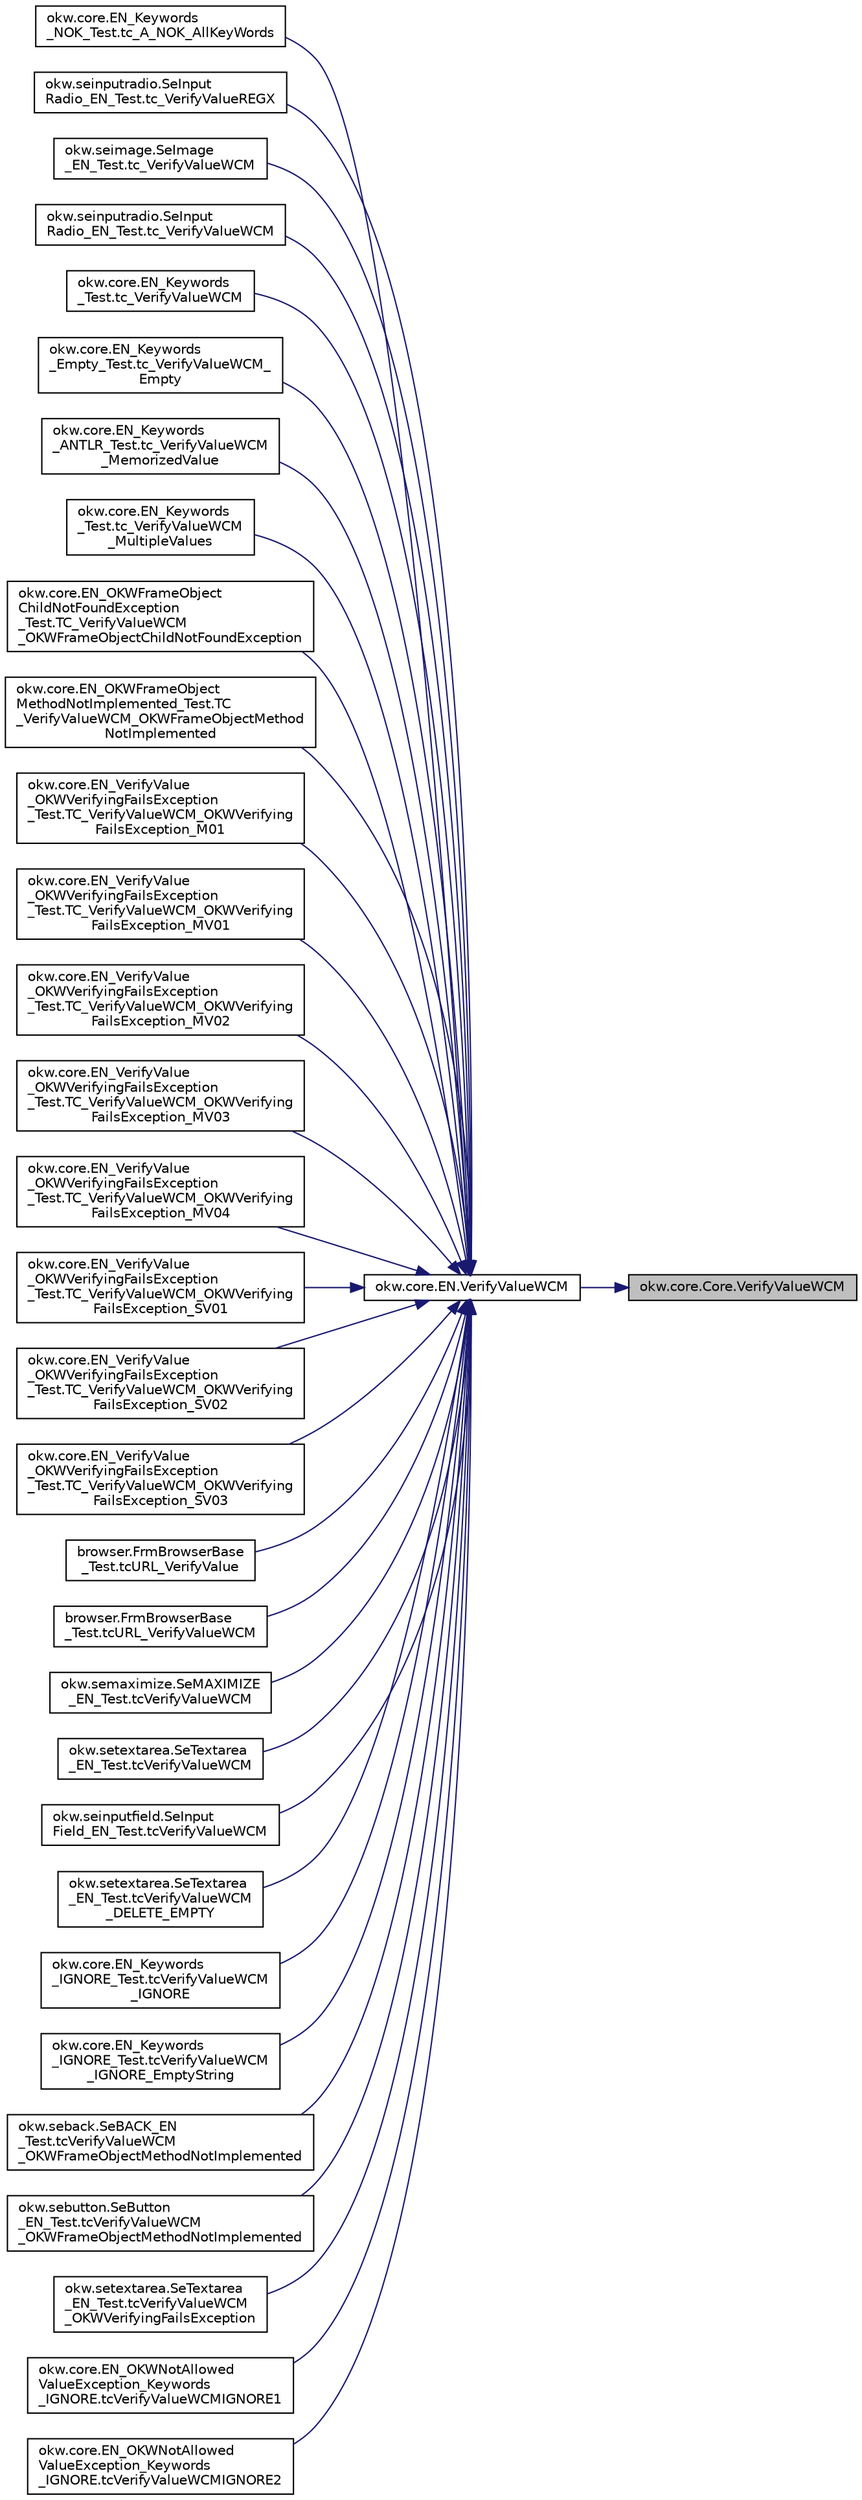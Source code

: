 digraph "okw.core.Core.VerifyValueWCM"
{
 // INTERACTIVE_SVG=YES
 // LATEX_PDF_SIZE
  edge [fontname="Helvetica",fontsize="10",labelfontname="Helvetica",labelfontsize="10"];
  node [fontname="Helvetica",fontsize="10",shape=record];
  rankdir="RL";
  Node1 [label="okw.core.Core.VerifyValueWCM",height=0.2,width=0.4,color="black", fillcolor="grey75", style="filled", fontcolor="black",tooltip="Prüft den Standardwert eines Objektes (in den meisten Fällen ist dies der angezeigte Text)."];
  Node1 -> Node2 [dir="back",color="midnightblue",fontsize="10",style="solid",fontname="Helvetica"];
  Node2 [label="okw.core.EN.VerifyValueWCM",height=0.2,width=0.4,color="black", fillcolor="white", style="filled",URL="$classokw_1_1core_1_1_e_n.html#acae40ba869cd9f7f36a967050f52c515",tooltip="Prüft den Standardwert eines Objektes (in den meisten Fällen ist dies der angezeigte Text)."];
  Node2 -> Node3 [dir="back",color="midnightblue",fontsize="10",style="solid",fontname="Helvetica"];
  Node3 [label="okw.core.EN_Keywords\l_NOK_Test.tc_A_NOK_AllKeyWords",height=0.2,width=0.4,color="black", fillcolor="white", style="filled",URL="$classokw_1_1core_1_1_e_n___keywords___n_o_k___test.html#accf1c3d2b1258a59b77ae759a7ee0aeb",tooltip="Prüft methoden aufruf für einen einfachen Click."];
  Node2 -> Node4 [dir="back",color="midnightblue",fontsize="10",style="solid",fontname="Helvetica"];
  Node4 [label="okw.seinputradio.SeInput\lRadio_EN_Test.tc_VerifyValueREGX",height=0.2,width=0.4,color="black", fillcolor="white", style="filled",URL="$classokw_1_1seinputradio_1_1_se_input_radio___e_n___test.html#a3e93cec1066d467148c391b38d85ed10",tooltip="Test des Schlüsselwortes VerifyValueREGX für den GUI-Adapter SeInputRadio."];
  Node2 -> Node5 [dir="back",color="midnightblue",fontsize="10",style="solid",fontname="Helvetica"];
  Node5 [label="okw.seimage.SeImage\l_EN_Test.tc_VerifyValueWCM",height=0.2,width=0.4,color="black", fillcolor="white", style="filled",URL="$classokw_1_1seimage_1_1_se_image___e_n___test.html#a210e209613a562483c3672e6755b1a21",tooltip="Prüft VerifyValueWCM für SeImage."];
  Node2 -> Node6 [dir="back",color="midnightblue",fontsize="10",style="solid",fontname="Helvetica"];
  Node6 [label="okw.seinputradio.SeInput\lRadio_EN_Test.tc_VerifyValueWCM",height=0.2,width=0.4,color="black", fillcolor="white", style="filled",URL="$classokw_1_1seinputradio_1_1_se_input_radio___e_n___test.html#a2f1b841738ac8e1b7a9fa86980930167",tooltip="Test des Schlüsselwortes VerifyValueWCM für den GUI-Adapter SeInputRadio."];
  Node2 -> Node7 [dir="back",color="midnightblue",fontsize="10",style="solid",fontname="Helvetica"];
  Node7 [label="okw.core.EN_Keywords\l_Test.tc_VerifyValueWCM",height=0.2,width=0.4,color="black", fillcolor="white", style="filled",URL="$classokw_1_1core_1_1_e_n___keywords___test.html#a58b68d3cc96183dd2ca9a4eee78fc409",tooltip=" "];
  Node2 -> Node8 [dir="back",color="midnightblue",fontsize="10",style="solid",fontname="Helvetica"];
  Node8 [label="okw.core.EN_Keywords\l_Empty_Test.tc_VerifyValueWCM_\lEmpty",height=0.2,width=0.4,color="black", fillcolor="white", style="filled",URL="$classokw_1_1core_1_1_e_n___keywords___empty___test.html#a083f77bd6fdf453e5fa50fd6795f48b3",tooltip="Prüft \"${EMPTY}\" für das Schlüsselwort VerifyValue(string,string)"];
  Node2 -> Node9 [dir="back",color="midnightblue",fontsize="10",style="solid",fontname="Helvetica"];
  Node9 [label="okw.core.EN_Keywords\l_ANTLR_Test.tc_VerifyValueWCM\l_MemorizedValue",height=0.2,width=0.4,color="black", fillcolor="white", style="filled",URL="$classokw_1_1core_1_1_e_n___keywords___a_n_t_l_r___test.html#af439c47a1f9b1e2547e659db69fec77a",tooltip=" "];
  Node2 -> Node10 [dir="back",color="midnightblue",fontsize="10",style="solid",fontname="Helvetica"];
  Node10 [label="okw.core.EN_Keywords\l_Test.tc_VerifyValueWCM\l_MultipleValues",height=0.2,width=0.4,color="black", fillcolor="white", style="filled",URL="$classokw_1_1core_1_1_e_n___keywords___test.html#ab12d01ec6e1714261c26aef0c2a40df6",tooltip=" "];
  Node2 -> Node11 [dir="back",color="midnightblue",fontsize="10",style="solid",fontname="Helvetica"];
  Node11 [label="okw.core.EN_OKWFrameObject\lChildNotFoundException\l_Test.TC_VerifyValueWCM\l_OKWFrameObjectChildNotFoundException",height=0.2,width=0.4,color="black", fillcolor="white", style="filled",URL="$classokw_1_1core_1_1_e_n___o_k_w_frame_object_child_not_found_exception___test.html#aaef560ba92da037187a978233be33a08",tooltip="Prüft ob die Ausnahme OKWFrameObjectChildNotFoundException durch die LFC-VerifyValue ausgelöst wird,..."];
  Node2 -> Node12 [dir="back",color="midnightblue",fontsize="10",style="solid",fontname="Helvetica"];
  Node12 [label="okw.core.EN_OKWFrameObject\lMethodNotImplemented_Test.TC\l_VerifyValueWCM_OKWFrameObjectMethod\lNotImplemented",height=0.2,width=0.4,color="black", fillcolor="white", style="filled",URL="$classokw_1_1core_1_1_e_n___o_k_w_frame_object_method_not_implemented___test.html#a871f31309255e4dc9807870b6decb789",tooltip="Prüft ob die Ausnahme OKWFrameObjectMethodNotImplemented von VerifyValueWCM( FN, ExpVal ) ausgelöst w..."];
  Node2 -> Node13 [dir="back",color="midnightblue",fontsize="10",style="solid",fontname="Helvetica"];
  Node13 [label="okw.core.EN_VerifyValue\l_OKWVerifyingFailsException\l_Test.TC_VerifyValueWCM_OKWVerifying\lFailsException_M01",height=0.2,width=0.4,color="black", fillcolor="white", style="filled",URL="$classokw_1_1core_1_1_e_n___verify_value___o_k_w_verifying_fails_exception___test.html#a5165c970a18d108df0ba9f08900643b7",tooltip="Prüft, ob die Ausnahme OKWVerifyingFailsException bei einem Soll/Ist-Vergleich ausgelöst wird."];
  Node2 -> Node14 [dir="back",color="midnightblue",fontsize="10",style="solid",fontname="Helvetica"];
  Node14 [label="okw.core.EN_VerifyValue\l_OKWVerifyingFailsException\l_Test.TC_VerifyValueWCM_OKWVerifying\lFailsException_MV01",height=0.2,width=0.4,color="black", fillcolor="white", style="filled",URL="$classokw_1_1core_1_1_e_n___verify_value___o_k_w_verifying_fails_exception___test.html#a03f8b2e374e6d6a4a5f387d7fb29986a",tooltip="Prüft, ob die Ausnahme OKWVerifyingFailsException bei einem Soll/Ist-Vergleich ausgelöst wird."];
  Node2 -> Node15 [dir="back",color="midnightblue",fontsize="10",style="solid",fontname="Helvetica"];
  Node15 [label="okw.core.EN_VerifyValue\l_OKWVerifyingFailsException\l_Test.TC_VerifyValueWCM_OKWVerifying\lFailsException_MV02",height=0.2,width=0.4,color="black", fillcolor="white", style="filled",URL="$classokw_1_1core_1_1_e_n___verify_value___o_k_w_verifying_fails_exception___test.html#a883a6ebbb1ca9b7bb63fbe8bf8b60092",tooltip="Prüft, ob die Ausnahme OKWVerifyingFailsException bei einem Soll/Ist-Vergleich ausgelöst wird."];
  Node2 -> Node16 [dir="back",color="midnightblue",fontsize="10",style="solid",fontname="Helvetica"];
  Node16 [label="okw.core.EN_VerifyValue\l_OKWVerifyingFailsException\l_Test.TC_VerifyValueWCM_OKWVerifying\lFailsException_MV03",height=0.2,width=0.4,color="black", fillcolor="white", style="filled",URL="$classokw_1_1core_1_1_e_n___verify_value___o_k_w_verifying_fails_exception___test.html#ab7fac13fbe8c938942c1469eb9038903",tooltip="Prüft, ob die Ausnahme OKWVerifyingFailsException bei einem Soll/Ist-Vergleich ausgelöst wird."];
  Node2 -> Node17 [dir="back",color="midnightblue",fontsize="10",style="solid",fontname="Helvetica"];
  Node17 [label="okw.core.EN_VerifyValue\l_OKWVerifyingFailsException\l_Test.TC_VerifyValueWCM_OKWVerifying\lFailsException_MV04",height=0.2,width=0.4,color="black", fillcolor="white", style="filled",URL="$classokw_1_1core_1_1_e_n___verify_value___o_k_w_verifying_fails_exception___test.html#abbf11b28d6f4eee6538d5ecebe6544c6",tooltip="Prüft, ob die Ausnahme OKWVerifyingFailsException bei einem Soll/Ist-Vergleich ausgelöst wird."];
  Node2 -> Node18 [dir="back",color="midnightblue",fontsize="10",style="solid",fontname="Helvetica"];
  Node18 [label="okw.core.EN_VerifyValue\l_OKWVerifyingFailsException\l_Test.TC_VerifyValueWCM_OKWVerifying\lFailsException_SV01",height=0.2,width=0.4,color="black", fillcolor="white", style="filled",URL="$classokw_1_1core_1_1_e_n___verify_value___o_k_w_verifying_fails_exception___test.html#ab209defc88377a7a63754e3ab513c6f3",tooltip="Prüft, ob die Ausnahme OKWVerifyingFailsException bei einem Soll/Ist-Vergleich ausgelöst wird."];
  Node2 -> Node19 [dir="back",color="midnightblue",fontsize="10",style="solid",fontname="Helvetica"];
  Node19 [label="okw.core.EN_VerifyValue\l_OKWVerifyingFailsException\l_Test.TC_VerifyValueWCM_OKWVerifying\lFailsException_SV02",height=0.2,width=0.4,color="black", fillcolor="white", style="filled",URL="$classokw_1_1core_1_1_e_n___verify_value___o_k_w_verifying_fails_exception___test.html#ae6c3f62c653a07e74ebaa8c4fb132fc6",tooltip="Prüft, ob die Ausnahme OKWVerifyingFailsException bei einem Soll/Ist-Vergleich ausgelöst wird."];
  Node2 -> Node20 [dir="back",color="midnightblue",fontsize="10",style="solid",fontname="Helvetica"];
  Node20 [label="okw.core.EN_VerifyValue\l_OKWVerifyingFailsException\l_Test.TC_VerifyValueWCM_OKWVerifying\lFailsException_SV03",height=0.2,width=0.4,color="black", fillcolor="white", style="filled",URL="$classokw_1_1core_1_1_e_n___verify_value___o_k_w_verifying_fails_exception___test.html#ad16f9e8ca5ae70fe54f92c611a3329f2",tooltip="Prüft, ob die Ausnahme OKWVerifyingFailsException bei einem Soll/Ist-Vergleich ausgelöst wird."];
  Node2 -> Node21 [dir="back",color="midnightblue",fontsize="10",style="solid",fontname="Helvetica"];
  Node21 [label="browser.FrmBrowserBase\l_Test.tcURL_VerifyValue",height=0.2,width=0.4,color="black", fillcolor="white", style="filled",URL="$classbrowser_1_1_frm_browser_base___test.html#ad01c53c3708838d512938da461830fd9",tooltip="Testet das Schlüsselwort VerifyValueWCM( FN ) für das Virtuelle-GUI-Adapter URL Prüfen."];
  Node2 -> Node22 [dir="back",color="midnightblue",fontsize="10",style="solid",fontname="Helvetica"];
  Node22 [label="browser.FrmBrowserBase\l_Test.tcURL_VerifyValueWCM",height=0.2,width=0.4,color="black", fillcolor="white", style="filled",URL="$classbrowser_1_1_frm_browser_base___test.html#a5e58bf20d8282c9d70074171013081fc",tooltip="Testet das Schlüsselwort VerifyValueWCM( FN ) für das Virtuelle-GUI-Adapter URL Prüfen."];
  Node2 -> Node23 [dir="back",color="midnightblue",fontsize="10",style="solid",fontname="Helvetica"];
  Node23 [label="okw.semaximize.SeMAXIMIZE\l_EN_Test.tcVerifyValueWCM",height=0.2,width=0.4,color="black", fillcolor="white", style="filled",URL="$classokw_1_1semaximize_1_1_se_m_a_x_i_m_i_z_e___e_n___test.html#aedfb8185eb0d6328198d9c3677304a83",tooltip="Test des Schlüsselwortes \"VerifyValueWCM( FN, ExpValu ) für SeMAXIMIZE."];
  Node2 -> Node24 [dir="back",color="midnightblue",fontsize="10",style="solid",fontname="Helvetica"];
  Node24 [label="okw.setextarea.SeTextarea\l_EN_Test.tcVerifyValueWCM",height=0.2,width=0.4,color="black", fillcolor="white", style="filled",URL="$classokw_1_1setextarea_1_1_se_textarea___e_n___test.html#a78845c565c93252b5992c0e13a7053dc",tooltip="Test des Schlüsselwortes \"VerifyValueWCM( FN, ExpValu ) für SeInputText."];
  Node2 -> Node25 [dir="back",color="midnightblue",fontsize="10",style="solid",fontname="Helvetica"];
  Node25 [label="okw.seinputfield.SeInput\lField_EN_Test.tcVerifyValueWCM",height=0.2,width=0.4,color="black", fillcolor="white", style="filled",URL="$classokw_1_1seinputfield_1_1_se_input_field___e_n___test.html#a7373d619dd181c405e1181a1fdac3f3a",tooltip="Test des Schlüsselwortes \"VerifyValueWCM( FN, ExpValu ) für SeInputText."];
  Node2 -> Node26 [dir="back",color="midnightblue",fontsize="10",style="solid",fontname="Helvetica"];
  Node26 [label="okw.setextarea.SeTextarea\l_EN_Test.tcVerifyValueWCM\l_DELETE_EMPTY",height=0.2,width=0.4,color="black", fillcolor="white", style="filled",URL="$classokw_1_1setextarea_1_1_se_textarea___e_n___test.html#aa482d5f6e38545e67c8a81510415ee8f",tooltip="Prüft, ob die Methode VerifyValue die OKW-Konstanten ${DELETE} und ${EMPTY} für SeTextField implement..."];
  Node2 -> Node27 [dir="back",color="midnightblue",fontsize="10",style="solid",fontname="Helvetica"];
  Node27 [label="okw.core.EN_Keywords\l_IGNORE_Test.tcVerifyValueWCM\l_IGNORE",height=0.2,width=0.4,color="black", fillcolor="white", style="filled",URL="$classokw_1_1core_1_1_e_n___keywords___i_g_n_o_r_e___test.html#ab46495c8f2ff4a81cc3e3dd046ed183f",tooltip=" "];
  Node2 -> Node28 [dir="back",color="midnightblue",fontsize="10",style="solid",fontname="Helvetica"];
  Node28 [label="okw.core.EN_Keywords\l_IGNORE_Test.tcVerifyValueWCM\l_IGNORE_EmptyString",height=0.2,width=0.4,color="black", fillcolor="white", style="filled",URL="$classokw_1_1core_1_1_e_n___keywords___i_g_n_o_r_e___test.html#a05ff212c6bf1e12b085e2eb47820379a",tooltip=" "];
  Node2 -> Node29 [dir="back",color="midnightblue",fontsize="10",style="solid",fontname="Helvetica"];
  Node29 [label="okw.seback.SeBACK_EN\l_Test.tcVerifyValueWCM\l_OKWFrameObjectMethodNotImplemented",height=0.2,width=0.4,color="black", fillcolor="white", style="filled",URL="$classokw_1_1seback_1_1_se_b_a_c_k___e_n___test.html#a595344a922394c33890b47788be9efd1",tooltip="Test des Schlüsselwortes \"VerifyValueWCM( FN, ExpValu ) für SeBACK."];
  Node2 -> Node30 [dir="back",color="midnightblue",fontsize="10",style="solid",fontname="Helvetica"];
  Node30 [label="okw.sebutton.SeButton\l_EN_Test.tcVerifyValueWCM\l_OKWFrameObjectMethodNotImplemented",height=0.2,width=0.4,color="black", fillcolor="white", style="filled",URL="$classokw_1_1sebutton_1_1_se_button___e_n___test.html#aa727a53b99d3c8abf2a237790267f7f5",tooltip="Test des Schlüsselwortes VerifyValueWCM für den GUI-Adapter SeButton."];
  Node2 -> Node31 [dir="back",color="midnightblue",fontsize="10",style="solid",fontname="Helvetica"];
  Node31 [label="okw.setextarea.SeTextarea\l_EN_Test.tcVerifyValueWCM\l_OKWVerifyingFailsException",height=0.2,width=0.4,color="black", fillcolor="white", style="filled",URL="$classokw_1_1setextarea_1_1_se_textarea___e_n___test.html#ade0b12f17f30c99db6b859e02f6955f3",tooltip="Prüft, ob die Methode VerifyLabelWCM bei einer Soll/Ist Abweichung die Ausnahme OKWVerifyingFailsExce..."];
  Node2 -> Node32 [dir="back",color="midnightblue",fontsize="10",style="solid",fontname="Helvetica"];
  Node32 [label="okw.core.EN_OKWNotAllowed\lValueException_Keywords\l_IGNORE.tcVerifyValueWCMIGNORE1",height=0.2,width=0.4,color="black", fillcolor="white", style="filled",URL="$classokw_1_1core_1_1_e_n___o_k_w_not_allowed_value_exception___keywords___i_g_n_o_r_e.html#a76b5e8a6ab3e32e9d1eaab7c95be1c77",tooltip="Prüft ob \"${IGNORE} \" die Ausnahme okw.exceptions.OKWNotAllowedValueException auslöst."];
  Node2 -> Node33 [dir="back",color="midnightblue",fontsize="10",style="solid",fontname="Helvetica"];
  Node33 [label="okw.core.EN_OKWNotAllowed\lValueException_Keywords\l_IGNORE.tcVerifyValueWCMIGNORE2",height=0.2,width=0.4,color="black", fillcolor="white", style="filled",URL="$classokw_1_1core_1_1_e_n___o_k_w_not_allowed_value_exception___keywords___i_g_n_o_r_e.html#ae440a39281c24ab0e3d2b613f2a6e287",tooltip="Prüft ob \"\"${IGNORE}${TCN}\" die Ausnahme okw.exceptions.OKWNotAllowedValueException auslöst."];
}

